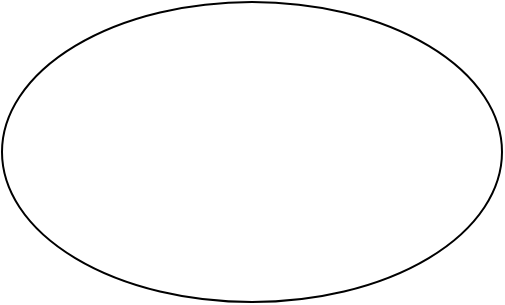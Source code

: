 <mxfile version="20.8.21" type="github">
  <diagram name="Page-1" id="c4acf3e9-155e-7222-9cf6-157b1a14988f">
    <mxGraphModel dx="1050" dy="541" grid="1" gridSize="10" guides="1" tooltips="1" connect="1" arrows="1" fold="1" page="1" pageScale="1" pageWidth="850" pageHeight="1100" background="none" math="0" shadow="0">
      <root>
        <mxCell id="0" />
        <mxCell id="1" parent="0" />
        <mxCell id="TSrVDf9FQaybQOhuNdKW-1" value="" style="ellipse;whiteSpace=wrap;html=1;" vertex="1" parent="1">
          <mxGeometry x="320" y="190" width="250" height="150" as="geometry" />
        </mxCell>
      </root>
    </mxGraphModel>
  </diagram>
</mxfile>
